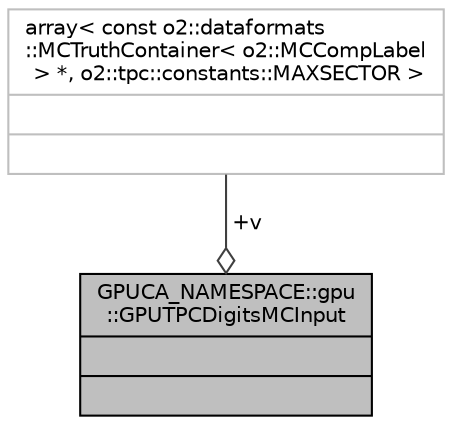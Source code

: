 digraph "GPUCA_NAMESPACE::gpu::GPUTPCDigitsMCInput"
{
 // INTERACTIVE_SVG=YES
  bgcolor="transparent";
  edge [fontname="Helvetica",fontsize="10",labelfontname="Helvetica",labelfontsize="10"];
  node [fontname="Helvetica",fontsize="10",shape=record];
  Node1 [label="{GPUCA_NAMESPACE::gpu\l::GPUTPCDigitsMCInput\n||}",height=0.2,width=0.4,color="black", fillcolor="grey75", style="filled", fontcolor="black"];
  Node2 -> Node1 [color="grey25",fontsize="10",style="solid",label=" +v" ,arrowhead="odiamond",fontname="Helvetica"];
  Node2 [label="{array\< const o2::dataformats\l::MCTruthContainer\< o2::MCCompLabel\l \> *, o2::tpc::constants::MAXSECTOR \>\n||}",height=0.2,width=0.4,color="grey75"];
}
